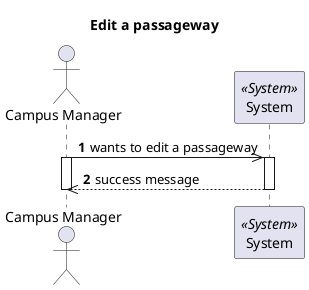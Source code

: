 @startuml Process View - Level 1 - Edit a passageway
'https://plantuml.com/sequence-diagram

autonumber
skinparam packageStyle rect

title Edit a passageway

actor "Campus Manager" as CM
participant "System" as Sys <<System>>

CM->> Sys : wants to edit a passageway

activate CM
activate Sys

CM<<--Sys : success message

deactivate Sys
deactivate CM

@enduml

